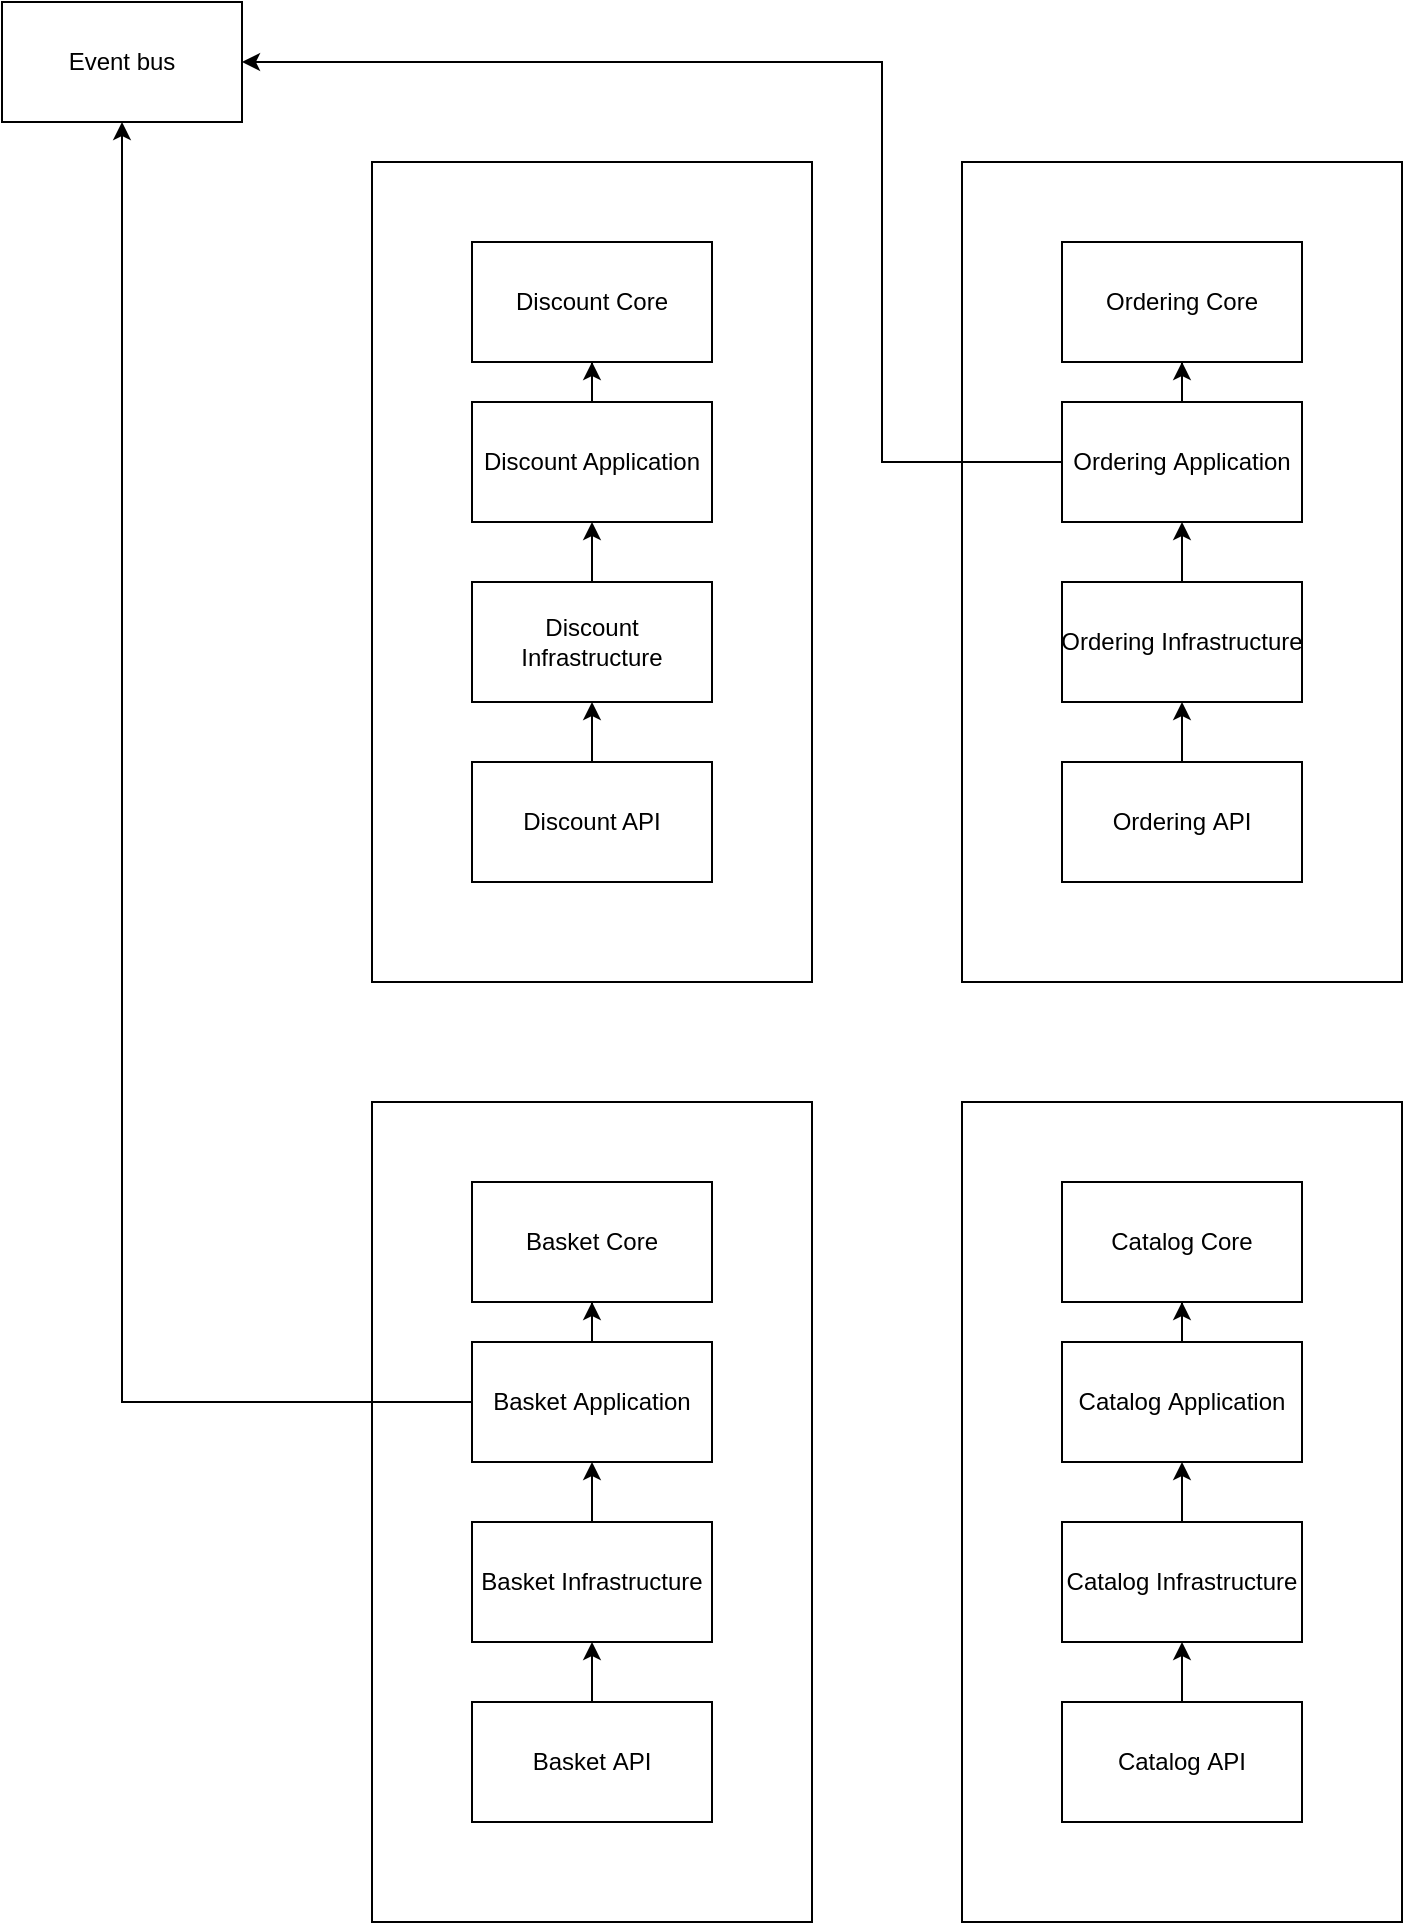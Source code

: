 <mxfile version="17.4.2" type="device"><diagram id="FQQ8aaxwZrJen5HnvaPP" name="Page-1"><mxGraphModel dx="1422" dy="857" grid="1" gridSize="10" guides="1" tooltips="1" connect="1" arrows="1" fold="1" page="1" pageScale="1" pageWidth="850" pageHeight="1100" math="0" shadow="0"><root><mxCell id="0"/><mxCell id="1" parent="0"/><mxCell id="U4uO0Qv6YjlgfNtiTqv0-11" value="" style="rounded=0;whiteSpace=wrap;html=1;" vertex="1" parent="1"><mxGeometry x="315" y="310" width="220" height="410" as="geometry"/></mxCell><mxCell id="U4uO0Qv6YjlgfNtiTqv0-2" value="Discount Core" style="rounded=0;whiteSpace=wrap;html=1;" vertex="1" parent="1"><mxGeometry x="365" y="350" width="120" height="60" as="geometry"/></mxCell><mxCell id="U4uO0Qv6YjlgfNtiTqv0-10" style="edgeStyle=orthogonalEdgeStyle;rounded=0;orthogonalLoop=1;jettySize=auto;html=1;entryX=0.5;entryY=1;entryDx=0;entryDy=0;" edge="1" parent="1" source="U4uO0Qv6YjlgfNtiTqv0-3" target="U4uO0Qv6YjlgfNtiTqv0-2"><mxGeometry relative="1" as="geometry"/></mxCell><mxCell id="U4uO0Qv6YjlgfNtiTqv0-3" value="Discount Application" style="rounded=0;whiteSpace=wrap;html=1;" vertex="1" parent="1"><mxGeometry x="365" y="430" width="120" height="60" as="geometry"/></mxCell><mxCell id="U4uO0Qv6YjlgfNtiTqv0-9" style="edgeStyle=orthogonalEdgeStyle;rounded=0;orthogonalLoop=1;jettySize=auto;html=1;entryX=0.5;entryY=1;entryDx=0;entryDy=0;" edge="1" parent="1" source="U4uO0Qv6YjlgfNtiTqv0-4" target="U4uO0Qv6YjlgfNtiTqv0-3"><mxGeometry relative="1" as="geometry"/></mxCell><mxCell id="U4uO0Qv6YjlgfNtiTqv0-4" value="Discount Infrastructure" style="rounded=0;whiteSpace=wrap;html=1;" vertex="1" parent="1"><mxGeometry x="365" y="520" width="120" height="60" as="geometry"/></mxCell><mxCell id="U4uO0Qv6YjlgfNtiTqv0-8" style="edgeStyle=orthogonalEdgeStyle;rounded=0;orthogonalLoop=1;jettySize=auto;html=1;entryX=0.5;entryY=1;entryDx=0;entryDy=0;" edge="1" parent="1" source="U4uO0Qv6YjlgfNtiTqv0-5" target="U4uO0Qv6YjlgfNtiTqv0-4"><mxGeometry relative="1" as="geometry"/></mxCell><mxCell id="U4uO0Qv6YjlgfNtiTqv0-5" value="Discount API" style="rounded=0;whiteSpace=wrap;html=1;" vertex="1" parent="1"><mxGeometry x="365" y="610" width="120" height="60" as="geometry"/></mxCell><mxCell id="U4uO0Qv6YjlgfNtiTqv0-12" value="" style="rounded=0;whiteSpace=wrap;html=1;" vertex="1" parent="1"><mxGeometry x="610" y="310" width="220" height="410" as="geometry"/></mxCell><mxCell id="U4uO0Qv6YjlgfNtiTqv0-13" value="Ordering Core" style="rounded=0;whiteSpace=wrap;html=1;" vertex="1" parent="1"><mxGeometry x="660" y="350" width="120" height="60" as="geometry"/></mxCell><mxCell id="U4uO0Qv6YjlgfNtiTqv0-14" style="edgeStyle=orthogonalEdgeStyle;rounded=0;orthogonalLoop=1;jettySize=auto;html=1;entryX=0.5;entryY=1;entryDx=0;entryDy=0;" edge="1" parent="1" source="U4uO0Qv6YjlgfNtiTqv0-15" target="U4uO0Qv6YjlgfNtiTqv0-13"><mxGeometry relative="1" as="geometry"/></mxCell><mxCell id="U4uO0Qv6YjlgfNtiTqv0-39" style="edgeStyle=orthogonalEdgeStyle;rounded=0;orthogonalLoop=1;jettySize=auto;html=1;entryX=1;entryY=0.5;entryDx=0;entryDy=0;" edge="1" parent="1" source="U4uO0Qv6YjlgfNtiTqv0-15" target="U4uO0Qv6YjlgfNtiTqv0-36"><mxGeometry relative="1" as="geometry"><Array as="points"><mxPoint x="570" y="460"/><mxPoint x="570" y="260"/></Array></mxGeometry></mxCell><mxCell id="U4uO0Qv6YjlgfNtiTqv0-15" value="Ordering&amp;nbsp;Application" style="rounded=0;whiteSpace=wrap;html=1;" vertex="1" parent="1"><mxGeometry x="660" y="430" width="120" height="60" as="geometry"/></mxCell><mxCell id="U4uO0Qv6YjlgfNtiTqv0-16" style="edgeStyle=orthogonalEdgeStyle;rounded=0;orthogonalLoop=1;jettySize=auto;html=1;entryX=0.5;entryY=1;entryDx=0;entryDy=0;" edge="1" parent="1" source="U4uO0Qv6YjlgfNtiTqv0-17" target="U4uO0Qv6YjlgfNtiTqv0-15"><mxGeometry relative="1" as="geometry"/></mxCell><mxCell id="U4uO0Qv6YjlgfNtiTqv0-17" value="Ordering&amp;nbsp;Infrastructure" style="rounded=0;whiteSpace=wrap;html=1;" vertex="1" parent="1"><mxGeometry x="660" y="520" width="120" height="60" as="geometry"/></mxCell><mxCell id="U4uO0Qv6YjlgfNtiTqv0-18" style="edgeStyle=orthogonalEdgeStyle;rounded=0;orthogonalLoop=1;jettySize=auto;html=1;entryX=0.5;entryY=1;entryDx=0;entryDy=0;" edge="1" parent="1" source="U4uO0Qv6YjlgfNtiTqv0-19" target="U4uO0Qv6YjlgfNtiTqv0-17"><mxGeometry relative="1" as="geometry"/></mxCell><mxCell id="U4uO0Qv6YjlgfNtiTqv0-19" value="Ordering&amp;nbsp;API" style="rounded=0;whiteSpace=wrap;html=1;" vertex="1" parent="1"><mxGeometry x="660" y="610" width="120" height="60" as="geometry"/></mxCell><mxCell id="U4uO0Qv6YjlgfNtiTqv0-20" value="" style="rounded=0;whiteSpace=wrap;html=1;" vertex="1" parent="1"><mxGeometry x="315" y="780" width="220" height="410" as="geometry"/></mxCell><mxCell id="U4uO0Qv6YjlgfNtiTqv0-21" value="Basket Core" style="rounded=0;whiteSpace=wrap;html=1;" vertex="1" parent="1"><mxGeometry x="365" y="820" width="120" height="60" as="geometry"/></mxCell><mxCell id="U4uO0Qv6YjlgfNtiTqv0-22" style="edgeStyle=orthogonalEdgeStyle;rounded=0;orthogonalLoop=1;jettySize=auto;html=1;entryX=0.5;entryY=1;entryDx=0;entryDy=0;" edge="1" parent="1" source="U4uO0Qv6YjlgfNtiTqv0-23" target="U4uO0Qv6YjlgfNtiTqv0-21"><mxGeometry relative="1" as="geometry"/></mxCell><mxCell id="U4uO0Qv6YjlgfNtiTqv0-38" style="edgeStyle=orthogonalEdgeStyle;rounded=0;orthogonalLoop=1;jettySize=auto;html=1;entryX=0.5;entryY=1;entryDx=0;entryDy=0;" edge="1" parent="1" source="U4uO0Qv6YjlgfNtiTqv0-23" target="U4uO0Qv6YjlgfNtiTqv0-36"><mxGeometry relative="1" as="geometry"/></mxCell><mxCell id="U4uO0Qv6YjlgfNtiTqv0-23" value="Basket&amp;nbsp;Application" style="rounded=0;whiteSpace=wrap;html=1;" vertex="1" parent="1"><mxGeometry x="365" y="900" width="120" height="60" as="geometry"/></mxCell><mxCell id="U4uO0Qv6YjlgfNtiTqv0-24" style="edgeStyle=orthogonalEdgeStyle;rounded=0;orthogonalLoop=1;jettySize=auto;html=1;entryX=0.5;entryY=1;entryDx=0;entryDy=0;" edge="1" parent="1" source="U4uO0Qv6YjlgfNtiTqv0-25" target="U4uO0Qv6YjlgfNtiTqv0-23"><mxGeometry relative="1" as="geometry"/></mxCell><mxCell id="U4uO0Qv6YjlgfNtiTqv0-25" value="Basket&amp;nbsp;Infrastructure" style="rounded=0;whiteSpace=wrap;html=1;" vertex="1" parent="1"><mxGeometry x="365" y="990" width="120" height="60" as="geometry"/></mxCell><mxCell id="U4uO0Qv6YjlgfNtiTqv0-26" style="edgeStyle=orthogonalEdgeStyle;rounded=0;orthogonalLoop=1;jettySize=auto;html=1;entryX=0.5;entryY=1;entryDx=0;entryDy=0;" edge="1" parent="1" source="U4uO0Qv6YjlgfNtiTqv0-27" target="U4uO0Qv6YjlgfNtiTqv0-25"><mxGeometry relative="1" as="geometry"/></mxCell><mxCell id="U4uO0Qv6YjlgfNtiTqv0-27" value="Basket&amp;nbsp;API" style="rounded=0;whiteSpace=wrap;html=1;" vertex="1" parent="1"><mxGeometry x="365" y="1080" width="120" height="60" as="geometry"/></mxCell><mxCell id="U4uO0Qv6YjlgfNtiTqv0-28" value="" style="rounded=0;whiteSpace=wrap;html=1;" vertex="1" parent="1"><mxGeometry x="610" y="780" width="220" height="410" as="geometry"/></mxCell><mxCell id="U4uO0Qv6YjlgfNtiTqv0-29" value="Catalog Core" style="rounded=0;whiteSpace=wrap;html=1;" vertex="1" parent="1"><mxGeometry x="660" y="820" width="120" height="60" as="geometry"/></mxCell><mxCell id="U4uO0Qv6YjlgfNtiTqv0-30" style="edgeStyle=orthogonalEdgeStyle;rounded=0;orthogonalLoop=1;jettySize=auto;html=1;entryX=0.5;entryY=1;entryDx=0;entryDy=0;" edge="1" parent="1" source="U4uO0Qv6YjlgfNtiTqv0-31" target="U4uO0Qv6YjlgfNtiTqv0-29"><mxGeometry relative="1" as="geometry"/></mxCell><mxCell id="U4uO0Qv6YjlgfNtiTqv0-31" value="Catalog&amp;nbsp;Application" style="rounded=0;whiteSpace=wrap;html=1;" vertex="1" parent="1"><mxGeometry x="660" y="900" width="120" height="60" as="geometry"/></mxCell><mxCell id="U4uO0Qv6YjlgfNtiTqv0-32" style="edgeStyle=orthogonalEdgeStyle;rounded=0;orthogonalLoop=1;jettySize=auto;html=1;entryX=0.5;entryY=1;entryDx=0;entryDy=0;" edge="1" parent="1" source="U4uO0Qv6YjlgfNtiTqv0-33" target="U4uO0Qv6YjlgfNtiTqv0-31"><mxGeometry relative="1" as="geometry"/></mxCell><mxCell id="U4uO0Qv6YjlgfNtiTqv0-33" value="Catalog&amp;nbsp;Infrastructure" style="rounded=0;whiteSpace=wrap;html=1;" vertex="1" parent="1"><mxGeometry x="660" y="990" width="120" height="60" as="geometry"/></mxCell><mxCell id="U4uO0Qv6YjlgfNtiTqv0-34" style="edgeStyle=orthogonalEdgeStyle;rounded=0;orthogonalLoop=1;jettySize=auto;html=1;entryX=0.5;entryY=1;entryDx=0;entryDy=0;" edge="1" parent="1" source="U4uO0Qv6YjlgfNtiTqv0-35" target="U4uO0Qv6YjlgfNtiTqv0-33"><mxGeometry relative="1" as="geometry"/></mxCell><mxCell id="U4uO0Qv6YjlgfNtiTqv0-35" value="Catalog&amp;nbsp;API" style="rounded=0;whiteSpace=wrap;html=1;" vertex="1" parent="1"><mxGeometry x="660" y="1080" width="120" height="60" as="geometry"/></mxCell><mxCell id="U4uO0Qv6YjlgfNtiTqv0-36" value="Event bus" style="rounded=0;whiteSpace=wrap;html=1;" vertex="1" parent="1"><mxGeometry x="130" y="230" width="120" height="60" as="geometry"/></mxCell></root></mxGraphModel></diagram></mxfile>
